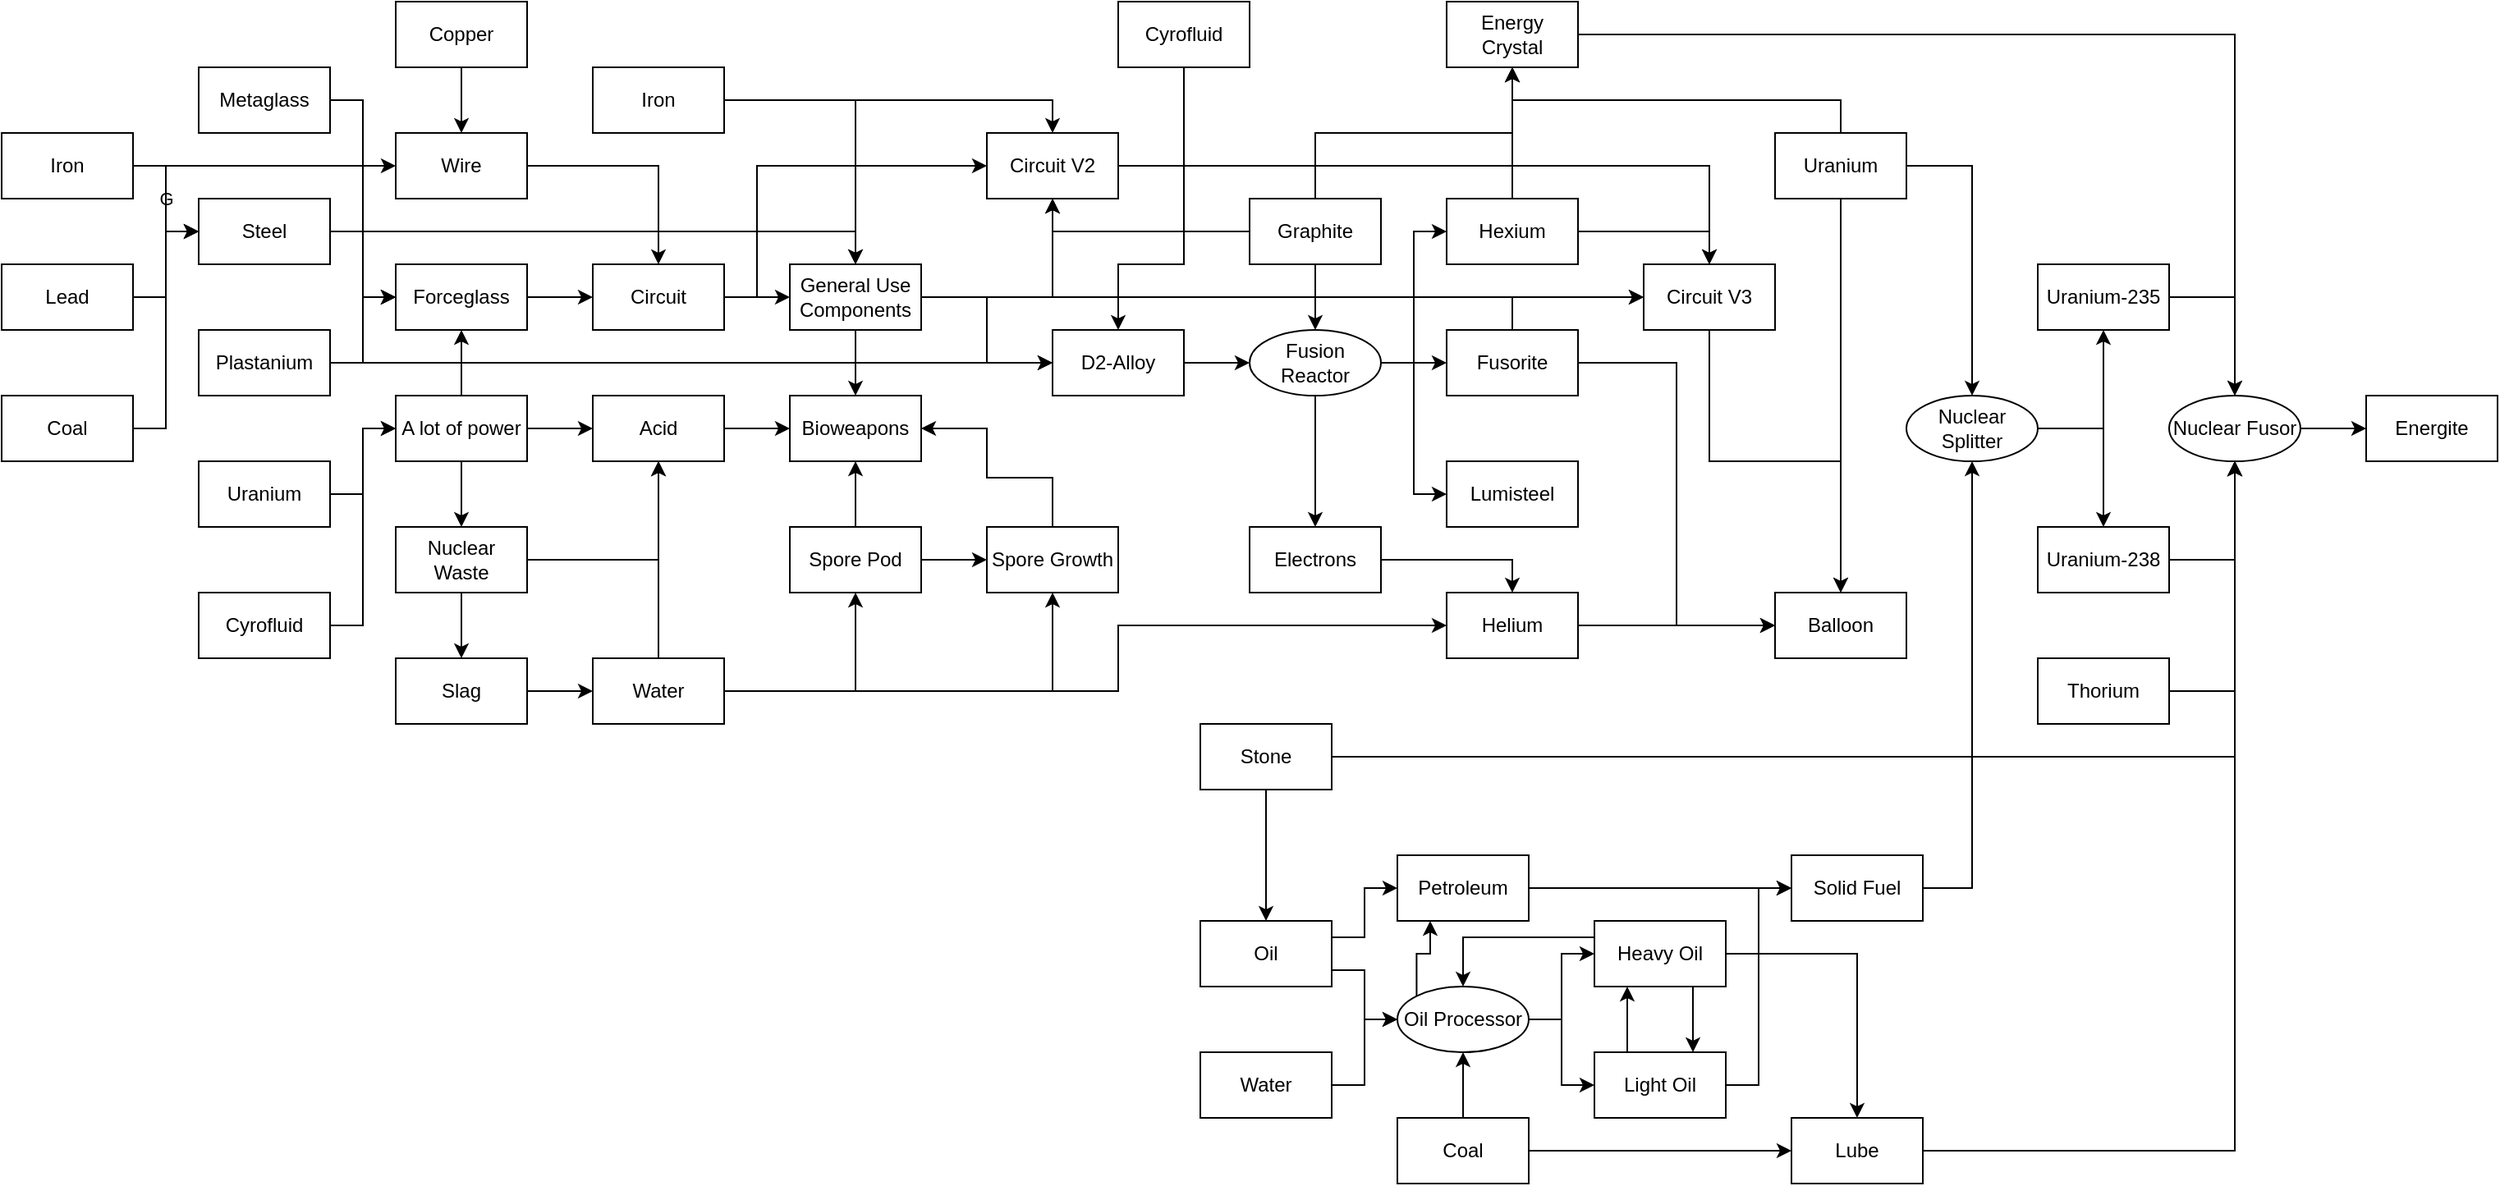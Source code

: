 <mxfile version="24.3.1" type="github">
  <diagram name="Page-1" id="Bimb1eAAOgHkd-6HXs5o">
    <mxGraphModel dx="1078" dy="692" grid="1" gridSize="10" guides="1" tooltips="1" connect="1" arrows="1" fold="1" page="1" pageScale="1" pageWidth="850" pageHeight="1100" math="0" shadow="0">
      <root>
        <mxCell id="0" />
        <mxCell id="1" parent="0" />
        <mxCell id="Ry1sQUkulVnR_nhh22BN-6" value="G" style="edgeStyle=orthogonalEdgeStyle;rounded=0;orthogonalLoop=1;jettySize=auto;html=1;exitX=1;exitY=0.5;exitDx=0;exitDy=0;entryX=0;entryY=0.5;entryDx=0;entryDy=0;labelBackgroundColor=none;fontColor=default;" parent="1" source="Ry1sQUkulVnR_nhh22BN-3" target="Ry1sQUkulVnR_nhh22BN-5" edge="1">
          <mxGeometry relative="1" as="geometry" />
        </mxCell>
        <mxCell id="Ry1sQUkulVnR_nhh22BN-40" style="edgeStyle=orthogonalEdgeStyle;rounded=0;orthogonalLoop=1;jettySize=auto;html=1;exitX=1;exitY=0.5;exitDx=0;exitDy=0;entryX=0;entryY=0.5;entryDx=0;entryDy=0;" parent="1" source="Ry1sQUkulVnR_nhh22BN-3" target="Ry1sQUkulVnR_nhh22BN-38" edge="1">
          <mxGeometry relative="1" as="geometry" />
        </mxCell>
        <mxCell id="Ry1sQUkulVnR_nhh22BN-3" value="Iron" style="rounded=0;whiteSpace=wrap;html=1;labelBackgroundColor=none;" parent="1" vertex="1">
          <mxGeometry x="40" y="120" width="80" height="40" as="geometry" />
        </mxCell>
        <mxCell id="Ry1sQUkulVnR_nhh22BN-7" style="edgeStyle=orthogonalEdgeStyle;rounded=0;orthogonalLoop=1;jettySize=auto;html=1;exitX=1;exitY=0.5;exitDx=0;exitDy=0;entryX=0;entryY=0.5;entryDx=0;entryDy=0;labelBackgroundColor=none;fontColor=default;" parent="1" source="Ry1sQUkulVnR_nhh22BN-4" target="Ry1sQUkulVnR_nhh22BN-5" edge="1">
          <mxGeometry relative="1" as="geometry" />
        </mxCell>
        <mxCell id="Ry1sQUkulVnR_nhh22BN-4" value="Lead" style="rounded=0;whiteSpace=wrap;html=1;labelBackgroundColor=none;" parent="1" vertex="1">
          <mxGeometry x="40" y="200" width="80" height="40" as="geometry" />
        </mxCell>
        <mxCell id="Ry1sQUkulVnR_nhh22BN-16" style="edgeStyle=orthogonalEdgeStyle;rounded=0;orthogonalLoop=1;jettySize=auto;html=1;exitX=1;exitY=0.5;exitDx=0;exitDy=0;entryX=0;entryY=0.5;entryDx=0;entryDy=0;labelBackgroundColor=none;fontColor=default;" parent="1" source="Ry1sQUkulVnR_nhh22BN-5" target="Ry1sQUkulVnR_nhh22BN-14" edge="1">
          <mxGeometry relative="1" as="geometry" />
        </mxCell>
        <mxCell id="Ry1sQUkulVnR_nhh22BN-99" style="edgeStyle=orthogonalEdgeStyle;rounded=0;orthogonalLoop=1;jettySize=auto;html=1;exitX=1;exitY=0.5;exitDx=0;exitDy=0;entryX=0.5;entryY=0;entryDx=0;entryDy=0;" parent="1" source="Ry1sQUkulVnR_nhh22BN-5" target="Ry1sQUkulVnR_nhh22BN-47" edge="1">
          <mxGeometry relative="1" as="geometry" />
        </mxCell>
        <mxCell id="Ry1sQUkulVnR_nhh22BN-5" value="Steel" style="rounded=0;whiteSpace=wrap;html=1;labelBackgroundColor=none;" parent="1" vertex="1">
          <mxGeometry x="160" y="160" width="80" height="40" as="geometry" />
        </mxCell>
        <mxCell id="Ry1sQUkulVnR_nhh22BN-11" style="edgeStyle=orthogonalEdgeStyle;rounded=0;orthogonalLoop=1;jettySize=auto;html=1;exitX=1;exitY=0.5;exitDx=0;exitDy=0;entryX=0;entryY=0.5;entryDx=0;entryDy=0;labelBackgroundColor=none;fontColor=default;" parent="1" source="Ry1sQUkulVnR_nhh22BN-9" target="Ry1sQUkulVnR_nhh22BN-5" edge="1">
          <mxGeometry relative="1" as="geometry" />
        </mxCell>
        <mxCell id="Ry1sQUkulVnR_nhh22BN-9" value="Coal" style="rounded=0;whiteSpace=wrap;html=1;labelBackgroundColor=none;" parent="1" vertex="1">
          <mxGeometry x="40" y="280" width="80" height="40" as="geometry" />
        </mxCell>
        <mxCell id="Ry1sQUkulVnR_nhh22BN-15" style="edgeStyle=orthogonalEdgeStyle;rounded=0;orthogonalLoop=1;jettySize=auto;html=1;exitX=1;exitY=0.5;exitDx=0;exitDy=0;entryX=0;entryY=0.5;entryDx=0;entryDy=0;labelBackgroundColor=none;fontColor=default;" parent="1" source="Ry1sQUkulVnR_nhh22BN-12" target="Ry1sQUkulVnR_nhh22BN-14" edge="1">
          <mxGeometry relative="1" as="geometry">
            <Array as="points">
              <mxPoint x="260" y="260" />
              <mxPoint x="260" y="220" />
            </Array>
          </mxGeometry>
        </mxCell>
        <mxCell id="Ry1sQUkulVnR_nhh22BN-97" style="edgeStyle=orthogonalEdgeStyle;rounded=0;orthogonalLoop=1;jettySize=auto;html=1;exitX=1;exitY=0.5;exitDx=0;exitDy=0;entryX=0;entryY=0.5;entryDx=0;entryDy=0;" parent="1" source="Ry1sQUkulVnR_nhh22BN-12" target="Ry1sQUkulVnR_nhh22BN-71" edge="1">
          <mxGeometry relative="1" as="geometry" />
        </mxCell>
        <mxCell id="Ry1sQUkulVnR_nhh22BN-12" value="Plastanium" style="rounded=0;whiteSpace=wrap;html=1;labelBackgroundColor=none;" parent="1" vertex="1">
          <mxGeometry x="160" y="240" width="80" height="40" as="geometry" />
        </mxCell>
        <mxCell id="Ry1sQUkulVnR_nhh22BN-52" style="edgeStyle=orthogonalEdgeStyle;rounded=0;orthogonalLoop=1;jettySize=auto;html=1;exitX=1;exitY=0.5;exitDx=0;exitDy=0;" parent="1" source="Ry1sQUkulVnR_nhh22BN-14" target="Ry1sQUkulVnR_nhh22BN-44" edge="1">
          <mxGeometry relative="1" as="geometry" />
        </mxCell>
        <mxCell id="Ry1sQUkulVnR_nhh22BN-14" value="Forceglass" style="rounded=0;whiteSpace=wrap;html=1;labelBackgroundColor=none;" parent="1" vertex="1">
          <mxGeometry x="280" y="200" width="80" height="40" as="geometry" />
        </mxCell>
        <mxCell id="Ry1sQUkulVnR_nhh22BN-35" style="edgeStyle=orthogonalEdgeStyle;rounded=0;orthogonalLoop=1;jettySize=auto;html=1;exitX=1;exitY=0.5;exitDx=0;exitDy=0;" parent="1" source="Ry1sQUkulVnR_nhh22BN-18" target="Ry1sQUkulVnR_nhh22BN-19" edge="1">
          <mxGeometry relative="1" as="geometry" />
        </mxCell>
        <mxCell id="Ry1sQUkulVnR_nhh22BN-18" value="Uranium" style="rounded=0;whiteSpace=wrap;html=1;labelBackgroundColor=none;" parent="1" vertex="1">
          <mxGeometry x="160" y="320" width="80" height="40" as="geometry" />
        </mxCell>
        <mxCell id="Ry1sQUkulVnR_nhh22BN-24" style="edgeStyle=orthogonalEdgeStyle;rounded=0;orthogonalLoop=1;jettySize=auto;html=1;exitX=0.5;exitY=1;exitDx=0;exitDy=0;" parent="1" source="Ry1sQUkulVnR_nhh22BN-19" target="Ry1sQUkulVnR_nhh22BN-23" edge="1">
          <mxGeometry relative="1" as="geometry" />
        </mxCell>
        <mxCell id="Ry1sQUkulVnR_nhh22BN-33" style="edgeStyle=orthogonalEdgeStyle;rounded=0;orthogonalLoop=1;jettySize=auto;html=1;exitX=0.5;exitY=0;exitDx=0;exitDy=0;entryX=0.5;entryY=1;entryDx=0;entryDy=0;" parent="1" source="Ry1sQUkulVnR_nhh22BN-19" target="Ry1sQUkulVnR_nhh22BN-14" edge="1">
          <mxGeometry relative="1" as="geometry" />
        </mxCell>
        <mxCell id="Ry1sQUkulVnR_nhh22BN-34" style="edgeStyle=orthogonalEdgeStyle;rounded=0;orthogonalLoop=1;jettySize=auto;html=1;exitX=1;exitY=0.5;exitDx=0;exitDy=0;entryX=0;entryY=0.5;entryDx=0;entryDy=0;" parent="1" source="Ry1sQUkulVnR_nhh22BN-19" target="Ry1sQUkulVnR_nhh22BN-30" edge="1">
          <mxGeometry relative="1" as="geometry" />
        </mxCell>
        <mxCell id="Ry1sQUkulVnR_nhh22BN-19" value="A lot of power" style="rounded=0;whiteSpace=wrap;html=1;labelBackgroundColor=none;" parent="1" vertex="1">
          <mxGeometry x="280" y="280" width="80" height="40" as="geometry" />
        </mxCell>
        <mxCell id="Ry1sQUkulVnR_nhh22BN-28" style="edgeStyle=orthogonalEdgeStyle;rounded=0;orthogonalLoop=1;jettySize=auto;html=1;exitX=0.5;exitY=1;exitDx=0;exitDy=0;entryX=0.5;entryY=0;entryDx=0;entryDy=0;" parent="1" source="Ry1sQUkulVnR_nhh22BN-23" target="Ry1sQUkulVnR_nhh22BN-25" edge="1">
          <mxGeometry relative="1" as="geometry" />
        </mxCell>
        <mxCell id="Ry1sQUkulVnR_nhh22BN-32" style="edgeStyle=orthogonalEdgeStyle;rounded=0;orthogonalLoop=1;jettySize=auto;html=1;exitX=1;exitY=0.5;exitDx=0;exitDy=0;entryX=0.5;entryY=1;entryDx=0;entryDy=0;" parent="1" source="Ry1sQUkulVnR_nhh22BN-23" target="Ry1sQUkulVnR_nhh22BN-30" edge="1">
          <mxGeometry relative="1" as="geometry" />
        </mxCell>
        <mxCell id="Ry1sQUkulVnR_nhh22BN-23" value="Nuclear Waste" style="rounded=0;whiteSpace=wrap;html=1;labelBackgroundColor=none;" parent="1" vertex="1">
          <mxGeometry x="280" y="360" width="80" height="40" as="geometry" />
        </mxCell>
        <mxCell id="Ry1sQUkulVnR_nhh22BN-29" style="edgeStyle=orthogonalEdgeStyle;rounded=0;orthogonalLoop=1;jettySize=auto;html=1;exitX=1;exitY=0.5;exitDx=0;exitDy=0;entryX=0;entryY=0.5;entryDx=0;entryDy=0;" parent="1" source="Ry1sQUkulVnR_nhh22BN-25" target="Ry1sQUkulVnR_nhh22BN-27" edge="1">
          <mxGeometry relative="1" as="geometry" />
        </mxCell>
        <mxCell id="Ry1sQUkulVnR_nhh22BN-25" value="Slag" style="rounded=0;whiteSpace=wrap;html=1;" parent="1" vertex="1">
          <mxGeometry x="280" y="440" width="80" height="40" as="geometry" />
        </mxCell>
        <mxCell id="Ry1sQUkulVnR_nhh22BN-31" style="edgeStyle=orthogonalEdgeStyle;rounded=0;orthogonalLoop=1;jettySize=auto;html=1;exitX=0.5;exitY=0;exitDx=0;exitDy=0;entryX=0.5;entryY=1;entryDx=0;entryDy=0;" parent="1" source="Ry1sQUkulVnR_nhh22BN-27" target="Ry1sQUkulVnR_nhh22BN-30" edge="1">
          <mxGeometry relative="1" as="geometry" />
        </mxCell>
        <mxCell id="Ry1sQUkulVnR_nhh22BN-64" style="edgeStyle=orthogonalEdgeStyle;rounded=0;orthogonalLoop=1;jettySize=auto;html=1;exitX=1;exitY=0.5;exitDx=0;exitDy=0;entryX=0.5;entryY=1;entryDx=0;entryDy=0;" parent="1" source="Ry1sQUkulVnR_nhh22BN-27" target="Ry1sQUkulVnR_nhh22BN-55" edge="1">
          <mxGeometry relative="1" as="geometry" />
        </mxCell>
        <mxCell id="Ry1sQUkulVnR_nhh22BN-66" style="edgeStyle=orthogonalEdgeStyle;rounded=0;orthogonalLoop=1;jettySize=auto;html=1;exitX=1;exitY=0.5;exitDx=0;exitDy=0;entryX=0.5;entryY=1;entryDx=0;entryDy=0;" parent="1" source="Ry1sQUkulVnR_nhh22BN-27" target="Ry1sQUkulVnR_nhh22BN-65" edge="1">
          <mxGeometry relative="1" as="geometry" />
        </mxCell>
        <mxCell id="Ry1sQUkulVnR_nhh22BN-120" style="edgeStyle=orthogonalEdgeStyle;rounded=0;orthogonalLoop=1;jettySize=auto;html=1;exitX=1;exitY=0.5;exitDx=0;exitDy=0;" parent="1" source="Ry1sQUkulVnR_nhh22BN-27" target="Ry1sQUkulVnR_nhh22BN-119" edge="1">
          <mxGeometry relative="1" as="geometry">
            <Array as="points">
              <mxPoint x="720" y="460" />
              <mxPoint x="720" y="420" />
            </Array>
          </mxGeometry>
        </mxCell>
        <mxCell id="Ry1sQUkulVnR_nhh22BN-27" value="Water" style="rounded=0;whiteSpace=wrap;html=1;" parent="1" vertex="1">
          <mxGeometry x="400" y="440" width="80" height="40" as="geometry" />
        </mxCell>
        <mxCell id="Ry1sQUkulVnR_nhh22BN-59" style="edgeStyle=orthogonalEdgeStyle;rounded=0;orthogonalLoop=1;jettySize=auto;html=1;exitX=1;exitY=0.5;exitDx=0;exitDy=0;entryX=0;entryY=0.5;entryDx=0;entryDy=0;" parent="1" source="Ry1sQUkulVnR_nhh22BN-30" target="Ry1sQUkulVnR_nhh22BN-56" edge="1">
          <mxGeometry relative="1" as="geometry" />
        </mxCell>
        <mxCell id="Ry1sQUkulVnR_nhh22BN-30" value="Acid" style="rounded=0;whiteSpace=wrap;html=1;" parent="1" vertex="1">
          <mxGeometry x="400" y="280" width="80" height="40" as="geometry" />
        </mxCell>
        <mxCell id="Ry1sQUkulVnR_nhh22BN-37" style="edgeStyle=orthogonalEdgeStyle;rounded=0;orthogonalLoop=1;jettySize=auto;html=1;exitX=1;exitY=0.5;exitDx=0;exitDy=0;entryX=0;entryY=0.5;entryDx=0;entryDy=0;" parent="1" source="Ry1sQUkulVnR_nhh22BN-36" target="Ry1sQUkulVnR_nhh22BN-14" edge="1">
          <mxGeometry relative="1" as="geometry" />
        </mxCell>
        <mxCell id="Ry1sQUkulVnR_nhh22BN-36" value="Metaglass" style="rounded=0;whiteSpace=wrap;html=1;" parent="1" vertex="1">
          <mxGeometry x="160" y="80" width="80" height="40" as="geometry" />
        </mxCell>
        <mxCell id="Ry1sQUkulVnR_nhh22BN-46" style="edgeStyle=orthogonalEdgeStyle;rounded=0;orthogonalLoop=1;jettySize=auto;html=1;exitX=1;exitY=0.5;exitDx=0;exitDy=0;entryX=0.5;entryY=0;entryDx=0;entryDy=0;" parent="1" source="Ry1sQUkulVnR_nhh22BN-38" target="Ry1sQUkulVnR_nhh22BN-44" edge="1">
          <mxGeometry relative="1" as="geometry" />
        </mxCell>
        <mxCell id="Ry1sQUkulVnR_nhh22BN-38" value="Wire" style="rounded=0;whiteSpace=wrap;html=1;" parent="1" vertex="1">
          <mxGeometry x="280" y="120" width="80" height="40" as="geometry" />
        </mxCell>
        <mxCell id="Ry1sQUkulVnR_nhh22BN-43" style="edgeStyle=orthogonalEdgeStyle;rounded=0;orthogonalLoop=1;jettySize=auto;html=1;exitX=0.5;exitY=1;exitDx=0;exitDy=0;entryX=0.5;entryY=0;entryDx=0;entryDy=0;" parent="1" source="Ry1sQUkulVnR_nhh22BN-41" target="Ry1sQUkulVnR_nhh22BN-38" edge="1">
          <mxGeometry relative="1" as="geometry" />
        </mxCell>
        <mxCell id="Ry1sQUkulVnR_nhh22BN-41" value="Copper" style="rounded=0;whiteSpace=wrap;html=1;" parent="1" vertex="1">
          <mxGeometry x="280" y="40" width="80" height="40" as="geometry" />
        </mxCell>
        <mxCell id="Ry1sQUkulVnR_nhh22BN-48" style="edgeStyle=orthogonalEdgeStyle;rounded=0;orthogonalLoop=1;jettySize=auto;html=1;exitX=1;exitY=0.5;exitDx=0;exitDy=0;entryX=0;entryY=0.5;entryDx=0;entryDy=0;" parent="1" source="Ry1sQUkulVnR_nhh22BN-44" target="Ry1sQUkulVnR_nhh22BN-47" edge="1">
          <mxGeometry relative="1" as="geometry" />
        </mxCell>
        <mxCell id="Ry1sQUkulVnR_nhh22BN-62" style="edgeStyle=orthogonalEdgeStyle;rounded=0;orthogonalLoop=1;jettySize=auto;html=1;exitX=1;exitY=0.5;exitDx=0;exitDy=0;entryX=0;entryY=0.5;entryDx=0;entryDy=0;" parent="1" source="Ry1sQUkulVnR_nhh22BN-44" target="Ry1sQUkulVnR_nhh22BN-60" edge="1">
          <mxGeometry relative="1" as="geometry">
            <Array as="points">
              <mxPoint x="500" y="220" />
              <mxPoint x="500" y="140" />
            </Array>
          </mxGeometry>
        </mxCell>
        <mxCell id="Ry1sQUkulVnR_nhh22BN-44" value="Circuit" style="rounded=0;whiteSpace=wrap;html=1;" parent="1" vertex="1">
          <mxGeometry x="400" y="200" width="80" height="40" as="geometry" />
        </mxCell>
        <mxCell id="Ry1sQUkulVnR_nhh22BN-57" style="edgeStyle=orthogonalEdgeStyle;rounded=0;orthogonalLoop=1;jettySize=auto;html=1;exitX=0.5;exitY=1;exitDx=0;exitDy=0;entryX=0.5;entryY=0;entryDx=0;entryDy=0;" parent="1" source="Ry1sQUkulVnR_nhh22BN-47" target="Ry1sQUkulVnR_nhh22BN-56" edge="1">
          <mxGeometry relative="1" as="geometry" />
        </mxCell>
        <mxCell id="Ry1sQUkulVnR_nhh22BN-61" style="edgeStyle=orthogonalEdgeStyle;rounded=0;orthogonalLoop=1;jettySize=auto;html=1;exitX=1;exitY=0.5;exitDx=0;exitDy=0;entryX=0.5;entryY=1;entryDx=0;entryDy=0;" parent="1" source="Ry1sQUkulVnR_nhh22BN-47" target="Ry1sQUkulVnR_nhh22BN-60" edge="1">
          <mxGeometry relative="1" as="geometry" />
        </mxCell>
        <mxCell id="Ry1sQUkulVnR_nhh22BN-73" style="edgeStyle=orthogonalEdgeStyle;rounded=0;orthogonalLoop=1;jettySize=auto;html=1;exitX=1;exitY=0.5;exitDx=0;exitDy=0;entryX=0;entryY=0.5;entryDx=0;entryDy=0;" parent="1" source="Ry1sQUkulVnR_nhh22BN-47" target="Ry1sQUkulVnR_nhh22BN-71" edge="1">
          <mxGeometry relative="1" as="geometry" />
        </mxCell>
        <mxCell id="Ry1sQUkulVnR_nhh22BN-126" style="edgeStyle=orthogonalEdgeStyle;rounded=0;orthogonalLoop=1;jettySize=auto;html=1;exitX=1;exitY=0.5;exitDx=0;exitDy=0;entryX=0;entryY=0.5;entryDx=0;entryDy=0;" parent="1" source="Ry1sQUkulVnR_nhh22BN-47" target="Ry1sQUkulVnR_nhh22BN-125" edge="1">
          <mxGeometry relative="1" as="geometry" />
        </mxCell>
        <mxCell id="Ry1sQUkulVnR_nhh22BN-47" value="General Use Components" style="rounded=0;whiteSpace=wrap;html=1;" parent="1" vertex="1">
          <mxGeometry x="520" y="200" width="80" height="40" as="geometry" />
        </mxCell>
        <mxCell id="Ry1sQUkulVnR_nhh22BN-54" style="edgeStyle=orthogonalEdgeStyle;rounded=0;orthogonalLoop=1;jettySize=auto;html=1;exitX=1;exitY=0.5;exitDx=0;exitDy=0;entryX=0.5;entryY=0;entryDx=0;entryDy=0;" parent="1" source="Ry1sQUkulVnR_nhh22BN-50" target="Ry1sQUkulVnR_nhh22BN-47" edge="1">
          <mxGeometry relative="1" as="geometry" />
        </mxCell>
        <mxCell id="Ry1sQUkulVnR_nhh22BN-70" style="edgeStyle=orthogonalEdgeStyle;rounded=0;orthogonalLoop=1;jettySize=auto;html=1;exitX=1;exitY=0.5;exitDx=0;exitDy=0;entryX=0.5;entryY=0;entryDx=0;entryDy=0;" parent="1" source="Ry1sQUkulVnR_nhh22BN-50" target="Ry1sQUkulVnR_nhh22BN-60" edge="1">
          <mxGeometry relative="1" as="geometry" />
        </mxCell>
        <mxCell id="Ry1sQUkulVnR_nhh22BN-50" value="Iron" style="rounded=0;whiteSpace=wrap;html=1;" parent="1" vertex="1">
          <mxGeometry x="400" y="80" width="80" height="40" as="geometry" />
        </mxCell>
        <mxCell id="Ry1sQUkulVnR_nhh22BN-63" style="edgeStyle=orthogonalEdgeStyle;rounded=0;orthogonalLoop=1;jettySize=auto;html=1;exitX=0.5;exitY=0;exitDx=0;exitDy=0;entryX=0.5;entryY=1;entryDx=0;entryDy=0;" parent="1" source="Ry1sQUkulVnR_nhh22BN-55" target="Ry1sQUkulVnR_nhh22BN-56" edge="1">
          <mxGeometry relative="1" as="geometry" />
        </mxCell>
        <mxCell id="Ry1sQUkulVnR_nhh22BN-67" style="edgeStyle=orthogonalEdgeStyle;rounded=0;orthogonalLoop=1;jettySize=auto;html=1;exitX=1;exitY=0.5;exitDx=0;exitDy=0;" parent="1" source="Ry1sQUkulVnR_nhh22BN-55" target="Ry1sQUkulVnR_nhh22BN-65" edge="1">
          <mxGeometry relative="1" as="geometry" />
        </mxCell>
        <mxCell id="Ry1sQUkulVnR_nhh22BN-55" value="Spore Pod" style="rounded=0;whiteSpace=wrap;html=1;" parent="1" vertex="1">
          <mxGeometry x="520" y="360" width="80" height="40" as="geometry" />
        </mxCell>
        <mxCell id="Ry1sQUkulVnR_nhh22BN-56" value="Bioweapons" style="rounded=0;whiteSpace=wrap;html=1;" parent="1" vertex="1">
          <mxGeometry x="520" y="280" width="80" height="40" as="geometry" />
        </mxCell>
        <mxCell id="Ry1sQUkulVnR_nhh22BN-128" style="edgeStyle=orthogonalEdgeStyle;rounded=0;orthogonalLoop=1;jettySize=auto;html=1;exitX=1;exitY=0.5;exitDx=0;exitDy=0;entryX=0.5;entryY=0;entryDx=0;entryDy=0;" parent="1" source="Ry1sQUkulVnR_nhh22BN-60" target="Ry1sQUkulVnR_nhh22BN-125" edge="1">
          <mxGeometry relative="1" as="geometry" />
        </mxCell>
        <mxCell id="Ry1sQUkulVnR_nhh22BN-60" value="Circuit V2" style="rounded=0;whiteSpace=wrap;html=1;" parent="1" vertex="1">
          <mxGeometry x="640" y="120" width="80" height="40" as="geometry" />
        </mxCell>
        <mxCell id="Ry1sQUkulVnR_nhh22BN-68" style="edgeStyle=orthogonalEdgeStyle;rounded=0;orthogonalLoop=1;jettySize=auto;html=1;exitX=0.5;exitY=0;exitDx=0;exitDy=0;entryX=1;entryY=0.5;entryDx=0;entryDy=0;" parent="1" source="Ry1sQUkulVnR_nhh22BN-65" target="Ry1sQUkulVnR_nhh22BN-56" edge="1">
          <mxGeometry relative="1" as="geometry">
            <Array as="points">
              <mxPoint x="680" y="330" />
              <mxPoint x="640" y="330" />
              <mxPoint x="640" y="300" />
            </Array>
          </mxGeometry>
        </mxCell>
        <mxCell id="Ry1sQUkulVnR_nhh22BN-65" value="Spore Growth" style="rounded=0;whiteSpace=wrap;html=1;" parent="1" vertex="1">
          <mxGeometry x="640" y="360" width="80" height="40" as="geometry" />
        </mxCell>
        <mxCell id="Ry1sQUkulVnR_nhh22BN-106" style="edgeStyle=orthogonalEdgeStyle;rounded=0;orthogonalLoop=1;jettySize=auto;html=1;exitX=1;exitY=0.5;exitDx=0;exitDy=0;entryX=0;entryY=0.5;entryDx=0;entryDy=0;" parent="1" source="Ry1sQUkulVnR_nhh22BN-71" target="Ry1sQUkulVnR_nhh22BN-104" edge="1">
          <mxGeometry relative="1" as="geometry" />
        </mxCell>
        <mxCell id="Ry1sQUkulVnR_nhh22BN-71" value="D2-Alloy" style="rounded=0;whiteSpace=wrap;html=1;" parent="1" vertex="1">
          <mxGeometry x="680" y="240" width="80" height="40" as="geometry" />
        </mxCell>
        <mxCell id="Ry1sQUkulVnR_nhh22BN-75" style="edgeStyle=orthogonalEdgeStyle;rounded=0;orthogonalLoop=1;jettySize=auto;html=1;exitX=1;exitY=0.5;exitDx=0;exitDy=0;entryX=0;entryY=0.5;entryDx=0;entryDy=0;" parent="1" source="Ry1sQUkulVnR_nhh22BN-74" target="Ry1sQUkulVnR_nhh22BN-19" edge="1">
          <mxGeometry relative="1" as="geometry" />
        </mxCell>
        <mxCell id="Ry1sQUkulVnR_nhh22BN-74" value="Cyrofluid" style="rounded=0;whiteSpace=wrap;html=1;labelBackgroundColor=none;" parent="1" vertex="1">
          <mxGeometry x="160" y="400" width="80" height="40" as="geometry" />
        </mxCell>
        <mxCell id="Ry1sQUkulVnR_nhh22BN-78" style="edgeStyle=orthogonalEdgeStyle;rounded=0;orthogonalLoop=1;jettySize=auto;html=1;exitX=0.5;exitY=1;exitDx=0;exitDy=0;entryX=0.5;entryY=0;entryDx=0;entryDy=0;" parent="1" source="Ry1sQUkulVnR_nhh22BN-77" target="Ry1sQUkulVnR_nhh22BN-71" edge="1">
          <mxGeometry relative="1" as="geometry">
            <Array as="points">
              <mxPoint x="760" y="200" />
              <mxPoint x="720" y="200" />
            </Array>
          </mxGeometry>
        </mxCell>
        <mxCell id="Ry1sQUkulVnR_nhh22BN-77" value="Cyrofluid" style="rounded=0;whiteSpace=wrap;html=1;labelBackgroundColor=none;" parent="1" vertex="1">
          <mxGeometry x="720" y="40" width="80" height="40" as="geometry" />
        </mxCell>
        <mxCell id="Ry1sQUkulVnR_nhh22BN-105" style="edgeStyle=orthogonalEdgeStyle;rounded=0;orthogonalLoop=1;jettySize=auto;html=1;exitX=0.5;exitY=1;exitDx=0;exitDy=0;entryX=0.5;entryY=0;entryDx=0;entryDy=0;" parent="1" source="Ry1sQUkulVnR_nhh22BN-100" target="Ry1sQUkulVnR_nhh22BN-104" edge="1">
          <mxGeometry relative="1" as="geometry" />
        </mxCell>
        <mxCell id="Ry1sQUkulVnR_nhh22BN-127" style="edgeStyle=orthogonalEdgeStyle;rounded=0;orthogonalLoop=1;jettySize=auto;html=1;exitX=0;exitY=0.5;exitDx=0;exitDy=0;entryX=0.5;entryY=1;entryDx=0;entryDy=0;" parent="1" source="Ry1sQUkulVnR_nhh22BN-100" target="Ry1sQUkulVnR_nhh22BN-60" edge="1">
          <mxGeometry relative="1" as="geometry" />
        </mxCell>
        <mxCell id="8AkIuI7Jk4yrGeYrj108-32" style="edgeStyle=orthogonalEdgeStyle;rounded=0;orthogonalLoop=1;jettySize=auto;html=1;exitX=0.5;exitY=0;exitDx=0;exitDy=0;entryX=0.5;entryY=1;entryDx=0;entryDy=0;" edge="1" parent="1" source="Ry1sQUkulVnR_nhh22BN-100" target="8AkIuI7Jk4yrGeYrj108-27">
          <mxGeometry relative="1" as="geometry" />
        </mxCell>
        <mxCell id="Ry1sQUkulVnR_nhh22BN-100" value="Graphite" style="rounded=0;whiteSpace=wrap;html=1;" parent="1" vertex="1">
          <mxGeometry x="800" y="160" width="80" height="40" as="geometry" />
        </mxCell>
        <mxCell id="Ry1sQUkulVnR_nhh22BN-114" style="edgeStyle=orthogonalEdgeStyle;rounded=0;orthogonalLoop=1;jettySize=auto;html=1;exitX=1;exitY=0.5;exitDx=0;exitDy=0;entryX=0;entryY=0.5;entryDx=0;entryDy=0;" parent="1" source="Ry1sQUkulVnR_nhh22BN-104" target="Ry1sQUkulVnR_nhh22BN-107" edge="1">
          <mxGeometry relative="1" as="geometry" />
        </mxCell>
        <mxCell id="Ry1sQUkulVnR_nhh22BN-115" style="edgeStyle=orthogonalEdgeStyle;rounded=0;orthogonalLoop=1;jettySize=auto;html=1;exitX=1;exitY=0.5;exitDx=0;exitDy=0;entryX=0;entryY=0.5;entryDx=0;entryDy=0;" parent="1" source="Ry1sQUkulVnR_nhh22BN-104" target="Ry1sQUkulVnR_nhh22BN-109" edge="1">
          <mxGeometry relative="1" as="geometry" />
        </mxCell>
        <mxCell id="Ry1sQUkulVnR_nhh22BN-116" style="edgeStyle=orthogonalEdgeStyle;rounded=0;orthogonalLoop=1;jettySize=auto;html=1;exitX=1;exitY=0.5;exitDx=0;exitDy=0;entryX=0;entryY=0.5;entryDx=0;entryDy=0;" parent="1" source="Ry1sQUkulVnR_nhh22BN-104" target="Ry1sQUkulVnR_nhh22BN-113" edge="1">
          <mxGeometry relative="1" as="geometry" />
        </mxCell>
        <mxCell id="Ry1sQUkulVnR_nhh22BN-118" style="edgeStyle=orthogonalEdgeStyle;rounded=0;orthogonalLoop=1;jettySize=auto;html=1;exitX=0.5;exitY=1;exitDx=0;exitDy=0;" parent="1" source="Ry1sQUkulVnR_nhh22BN-104" target="Ry1sQUkulVnR_nhh22BN-117" edge="1">
          <mxGeometry relative="1" as="geometry" />
        </mxCell>
        <mxCell id="Ry1sQUkulVnR_nhh22BN-104" value="Fusion Reactor" style="ellipse;whiteSpace=wrap;html=1;" parent="1" vertex="1">
          <mxGeometry x="800" y="240" width="80" height="40" as="geometry" />
        </mxCell>
        <mxCell id="Ry1sQUkulVnR_nhh22BN-107" value="Lumisteel" style="rounded=0;whiteSpace=wrap;html=1;" parent="1" vertex="1">
          <mxGeometry x="920" y="320" width="80" height="40" as="geometry" />
        </mxCell>
        <mxCell id="Ry1sQUkulVnR_nhh22BN-141" style="edgeStyle=orthogonalEdgeStyle;rounded=0;orthogonalLoop=1;jettySize=auto;html=1;exitX=0.5;exitY=0;exitDx=0;exitDy=0;entryX=0;entryY=0.5;entryDx=0;entryDy=0;" parent="1" source="Ry1sQUkulVnR_nhh22BN-109" target="Ry1sQUkulVnR_nhh22BN-125" edge="1">
          <mxGeometry relative="1" as="geometry" />
        </mxCell>
        <mxCell id="Ry1sQUkulVnR_nhh22BN-148" style="edgeStyle=orthogonalEdgeStyle;rounded=0;orthogonalLoop=1;jettySize=auto;html=1;exitX=1;exitY=0.5;exitDx=0;exitDy=0;entryX=0;entryY=0.5;entryDx=0;entryDy=0;" parent="1" source="Ry1sQUkulVnR_nhh22BN-109" target="Ry1sQUkulVnR_nhh22BN-145" edge="1">
          <mxGeometry relative="1" as="geometry" />
        </mxCell>
        <mxCell id="Ry1sQUkulVnR_nhh22BN-109" value="Fusorite" style="rounded=0;whiteSpace=wrap;html=1;" parent="1" vertex="1">
          <mxGeometry x="920" y="240" width="80" height="40" as="geometry" />
        </mxCell>
        <mxCell id="Ry1sQUkulVnR_nhh22BN-129" style="edgeStyle=orthogonalEdgeStyle;rounded=0;orthogonalLoop=1;jettySize=auto;html=1;exitX=1;exitY=0.5;exitDx=0;exitDy=0;entryX=0.5;entryY=0;entryDx=0;entryDy=0;" parent="1" source="Ry1sQUkulVnR_nhh22BN-113" target="Ry1sQUkulVnR_nhh22BN-125" edge="1">
          <mxGeometry relative="1" as="geometry" />
        </mxCell>
        <mxCell id="8AkIuI7Jk4yrGeYrj108-29" style="edgeStyle=orthogonalEdgeStyle;rounded=0;orthogonalLoop=1;jettySize=auto;html=1;exitX=0.5;exitY=0;exitDx=0;exitDy=0;" edge="1" parent="1" source="Ry1sQUkulVnR_nhh22BN-113" target="8AkIuI7Jk4yrGeYrj108-27">
          <mxGeometry relative="1" as="geometry" />
        </mxCell>
        <mxCell id="Ry1sQUkulVnR_nhh22BN-113" value="Hexium" style="rounded=0;whiteSpace=wrap;html=1;" parent="1" vertex="1">
          <mxGeometry x="920" y="160" width="80" height="40" as="geometry" />
        </mxCell>
        <mxCell id="Ry1sQUkulVnR_nhh22BN-122" style="edgeStyle=orthogonalEdgeStyle;rounded=0;orthogonalLoop=1;jettySize=auto;html=1;exitX=1;exitY=0.5;exitDx=0;exitDy=0;entryX=0.5;entryY=0;entryDx=0;entryDy=0;" parent="1" source="Ry1sQUkulVnR_nhh22BN-117" target="Ry1sQUkulVnR_nhh22BN-119" edge="1">
          <mxGeometry relative="1" as="geometry" />
        </mxCell>
        <mxCell id="Ry1sQUkulVnR_nhh22BN-117" value="Electrons" style="rounded=0;whiteSpace=wrap;html=1;" parent="1" vertex="1">
          <mxGeometry x="800" y="360" width="80" height="40" as="geometry" />
        </mxCell>
        <mxCell id="Ry1sQUkulVnR_nhh22BN-149" style="edgeStyle=orthogonalEdgeStyle;rounded=0;orthogonalLoop=1;jettySize=auto;html=1;exitX=1;exitY=0.5;exitDx=0;exitDy=0;entryX=0;entryY=0.5;entryDx=0;entryDy=0;" parent="1" source="Ry1sQUkulVnR_nhh22BN-119" target="Ry1sQUkulVnR_nhh22BN-145" edge="1">
          <mxGeometry relative="1" as="geometry" />
        </mxCell>
        <mxCell id="Ry1sQUkulVnR_nhh22BN-119" value="Helium" style="rounded=0;whiteSpace=wrap;html=1;" parent="1" vertex="1">
          <mxGeometry x="920" y="400" width="80" height="40" as="geometry" />
        </mxCell>
        <mxCell id="Ry1sQUkulVnR_nhh22BN-147" style="edgeStyle=orthogonalEdgeStyle;rounded=0;orthogonalLoop=1;jettySize=auto;html=1;exitX=0.5;exitY=1;exitDx=0;exitDy=0;entryX=0.5;entryY=0;entryDx=0;entryDy=0;" parent="1" source="Ry1sQUkulVnR_nhh22BN-125" target="Ry1sQUkulVnR_nhh22BN-145" edge="1">
          <mxGeometry relative="1" as="geometry" />
        </mxCell>
        <mxCell id="Ry1sQUkulVnR_nhh22BN-125" value="Circuit V3" style="rounded=0;whiteSpace=wrap;html=1;" parent="1" vertex="1">
          <mxGeometry x="1040" y="200" width="80" height="40" as="geometry" />
        </mxCell>
        <mxCell id="Ry1sQUkulVnR_nhh22BN-146" style="edgeStyle=orthogonalEdgeStyle;rounded=0;orthogonalLoop=1;jettySize=auto;html=1;exitX=0.5;exitY=1;exitDx=0;exitDy=0;entryX=0.5;entryY=0;entryDx=0;entryDy=0;" parent="1" source="Ry1sQUkulVnR_nhh22BN-143" target="Ry1sQUkulVnR_nhh22BN-145" edge="1">
          <mxGeometry relative="1" as="geometry" />
        </mxCell>
        <mxCell id="Ry1sQUkulVnR_nhh22BN-153" style="edgeStyle=orthogonalEdgeStyle;rounded=0;orthogonalLoop=1;jettySize=auto;html=1;exitX=1;exitY=0.5;exitDx=0;exitDy=0;entryX=0.5;entryY=0;entryDx=0;entryDy=0;" parent="1" source="Ry1sQUkulVnR_nhh22BN-143" target="Ry1sQUkulVnR_nhh22BN-151" edge="1">
          <mxGeometry relative="1" as="geometry" />
        </mxCell>
        <mxCell id="8AkIuI7Jk4yrGeYrj108-31" style="edgeStyle=orthogonalEdgeStyle;rounded=0;orthogonalLoop=1;jettySize=auto;html=1;exitX=0.5;exitY=0;exitDx=0;exitDy=0;entryX=0.5;entryY=1;entryDx=0;entryDy=0;" edge="1" parent="1" source="Ry1sQUkulVnR_nhh22BN-143" target="8AkIuI7Jk4yrGeYrj108-27">
          <mxGeometry relative="1" as="geometry" />
        </mxCell>
        <mxCell id="Ry1sQUkulVnR_nhh22BN-143" value="Uranium" style="rounded=0;whiteSpace=wrap;html=1;labelBackgroundColor=none;" parent="1" vertex="1">
          <mxGeometry x="1120" y="120" width="80" height="40" as="geometry" />
        </mxCell>
        <mxCell id="Ry1sQUkulVnR_nhh22BN-145" value="Balloon" style="rounded=0;whiteSpace=wrap;html=1;" parent="1" vertex="1">
          <mxGeometry x="1120" y="400" width="80" height="40" as="geometry" />
        </mxCell>
        <mxCell id="Ry1sQUkulVnR_nhh22BN-156" style="edgeStyle=orthogonalEdgeStyle;rounded=0;orthogonalLoop=1;jettySize=auto;html=1;exitX=1;exitY=0.5;exitDx=0;exitDy=0;" parent="1" source="Ry1sQUkulVnR_nhh22BN-151" target="Ry1sQUkulVnR_nhh22BN-155" edge="1">
          <mxGeometry relative="1" as="geometry" />
        </mxCell>
        <mxCell id="Ry1sQUkulVnR_nhh22BN-158" style="edgeStyle=orthogonalEdgeStyle;rounded=0;orthogonalLoop=1;jettySize=auto;html=1;exitX=1;exitY=0.5;exitDx=0;exitDy=0;" parent="1" source="Ry1sQUkulVnR_nhh22BN-151" target="Ry1sQUkulVnR_nhh22BN-157" edge="1">
          <mxGeometry relative="1" as="geometry" />
        </mxCell>
        <mxCell id="Ry1sQUkulVnR_nhh22BN-151" value="Nuclear Splitter" style="ellipse;whiteSpace=wrap;html=1;" parent="1" vertex="1">
          <mxGeometry x="1200" y="280" width="80" height="40" as="geometry" />
        </mxCell>
        <mxCell id="Ry1sQUkulVnR_nhh22BN-161" style="edgeStyle=orthogonalEdgeStyle;rounded=0;orthogonalLoop=1;jettySize=auto;html=1;exitX=1;exitY=0.5;exitDx=0;exitDy=0;" parent="1" source="Ry1sQUkulVnR_nhh22BN-155" target="Ry1sQUkulVnR_nhh22BN-159" edge="1">
          <mxGeometry relative="1" as="geometry" />
        </mxCell>
        <mxCell id="Ry1sQUkulVnR_nhh22BN-155" value="Uranium-235" style="rounded=0;whiteSpace=wrap;html=1;labelBackgroundColor=none;" parent="1" vertex="1">
          <mxGeometry x="1280" y="200" width="80" height="40" as="geometry" />
        </mxCell>
        <mxCell id="Ry1sQUkulVnR_nhh22BN-160" style="edgeStyle=orthogonalEdgeStyle;rounded=0;orthogonalLoop=1;jettySize=auto;html=1;exitX=1;exitY=0.5;exitDx=0;exitDy=0;" parent="1" source="Ry1sQUkulVnR_nhh22BN-157" target="Ry1sQUkulVnR_nhh22BN-159" edge="1">
          <mxGeometry relative="1" as="geometry" />
        </mxCell>
        <mxCell id="Ry1sQUkulVnR_nhh22BN-157" value="Uranium-238" style="rounded=0;whiteSpace=wrap;html=1;labelBackgroundColor=none;" parent="1" vertex="1">
          <mxGeometry x="1280" y="360" width="80" height="40" as="geometry" />
        </mxCell>
        <mxCell id="Ry1sQUkulVnR_nhh22BN-166" style="edgeStyle=orthogonalEdgeStyle;rounded=0;orthogonalLoop=1;jettySize=auto;html=1;exitX=1;exitY=0.5;exitDx=0;exitDy=0;entryX=0;entryY=0.5;entryDx=0;entryDy=0;" parent="1" source="Ry1sQUkulVnR_nhh22BN-159" target="Ry1sQUkulVnR_nhh22BN-165" edge="1">
          <mxGeometry relative="1" as="geometry" />
        </mxCell>
        <mxCell id="Ry1sQUkulVnR_nhh22BN-159" value="Nuclear Fusor" style="ellipse;whiteSpace=wrap;html=1;" parent="1" vertex="1">
          <mxGeometry x="1360" y="280" width="80" height="40" as="geometry" />
        </mxCell>
        <mxCell id="Ry1sQUkulVnR_nhh22BN-164" style="edgeStyle=orthogonalEdgeStyle;rounded=0;orthogonalLoop=1;jettySize=auto;html=1;exitX=1;exitY=0.5;exitDx=0;exitDy=0;entryX=0.5;entryY=1;entryDx=0;entryDy=0;" parent="1" source="Ry1sQUkulVnR_nhh22BN-162" target="Ry1sQUkulVnR_nhh22BN-159" edge="1">
          <mxGeometry relative="1" as="geometry" />
        </mxCell>
        <mxCell id="Ry1sQUkulVnR_nhh22BN-162" value="Thorium" style="rounded=0;whiteSpace=wrap;html=1;" parent="1" vertex="1">
          <mxGeometry x="1280" y="440" width="80" height="40" as="geometry" />
        </mxCell>
        <mxCell id="Ry1sQUkulVnR_nhh22BN-165" value="Energite" style="rounded=0;whiteSpace=wrap;html=1;" parent="1" vertex="1">
          <mxGeometry x="1480" y="280" width="80" height="40" as="geometry" />
        </mxCell>
        <mxCell id="Ry1sQUkulVnR_nhh22BN-169" style="edgeStyle=orthogonalEdgeStyle;rounded=0;orthogonalLoop=1;jettySize=auto;html=1;exitX=1;exitY=0.5;exitDx=0;exitDy=0;entryX=0;entryY=0.5;entryDx=0;entryDy=0;" parent="1" source="Ry1sQUkulVnR_nhh22BN-167" target="Ry1sQUkulVnR_nhh22BN-168" edge="1">
          <mxGeometry relative="1" as="geometry">
            <Array as="points">
              <mxPoint x="850" y="610" />
              <mxPoint x="870" y="610" />
              <mxPoint x="870" y="580" />
            </Array>
          </mxGeometry>
        </mxCell>
        <mxCell id="Ry1sQUkulVnR_nhh22BN-173" style="edgeStyle=orthogonalEdgeStyle;rounded=0;orthogonalLoop=1;jettySize=auto;html=1;exitX=1;exitY=0.5;exitDx=0;exitDy=0;entryX=0;entryY=0.5;entryDx=0;entryDy=0;" parent="1" source="Ry1sQUkulVnR_nhh22BN-167" target="Ry1sQUkulVnR_nhh22BN-171" edge="1">
          <mxGeometry relative="1" as="geometry">
            <Array as="points">
              <mxPoint x="850" y="630" />
              <mxPoint x="870" y="630" />
              <mxPoint x="870" y="660" />
            </Array>
          </mxGeometry>
        </mxCell>
        <mxCell id="Ry1sQUkulVnR_nhh22BN-167" value="Oil" style="rounded=0;whiteSpace=wrap;html=1;" parent="1" vertex="1">
          <mxGeometry x="770" y="600" width="80" height="40" as="geometry" />
        </mxCell>
        <mxCell id="8AkIuI7Jk4yrGeYrj108-22" style="edgeStyle=orthogonalEdgeStyle;rounded=0;orthogonalLoop=1;jettySize=auto;html=1;exitX=1;exitY=0.5;exitDx=0;exitDy=0;" edge="1" parent="1" source="Ry1sQUkulVnR_nhh22BN-168" target="8AkIuI7Jk4yrGeYrj108-21">
          <mxGeometry relative="1" as="geometry" />
        </mxCell>
        <mxCell id="Ry1sQUkulVnR_nhh22BN-168" value="Petroleum" style="rounded=0;whiteSpace=wrap;html=1;" parent="1" vertex="1">
          <mxGeometry x="890" y="560" width="80" height="40" as="geometry" />
        </mxCell>
        <mxCell id="Ry1sQUkulVnR_nhh22BN-172" style="edgeStyle=orthogonalEdgeStyle;rounded=0;orthogonalLoop=1;jettySize=auto;html=1;exitX=1;exitY=0.5;exitDx=0;exitDy=0;entryX=0;entryY=0.5;entryDx=0;entryDy=0;" parent="1" source="Ry1sQUkulVnR_nhh22BN-170" target="Ry1sQUkulVnR_nhh22BN-171" edge="1">
          <mxGeometry relative="1" as="geometry" />
        </mxCell>
        <mxCell id="Ry1sQUkulVnR_nhh22BN-170" value="Water" style="rounded=0;whiteSpace=wrap;html=1;" parent="1" vertex="1">
          <mxGeometry x="770" y="680" width="80" height="40" as="geometry" />
        </mxCell>
        <mxCell id="Ry1sQUkulVnR_nhh22BN-178" style="edgeStyle=orthogonalEdgeStyle;rounded=0;orthogonalLoop=1;jettySize=auto;html=1;exitX=1;exitY=0.5;exitDx=0;exitDy=0;entryX=0;entryY=0.5;entryDx=0;entryDy=0;" parent="1" source="Ry1sQUkulVnR_nhh22BN-171" target="Ry1sQUkulVnR_nhh22BN-177" edge="1">
          <mxGeometry relative="1" as="geometry" />
        </mxCell>
        <mxCell id="Ry1sQUkulVnR_nhh22BN-179" style="edgeStyle=orthogonalEdgeStyle;rounded=0;orthogonalLoop=1;jettySize=auto;html=1;exitX=1;exitY=0.5;exitDx=0;exitDy=0;entryX=0;entryY=0.5;entryDx=0;entryDy=0;" parent="1" source="Ry1sQUkulVnR_nhh22BN-171" target="Ry1sQUkulVnR_nhh22BN-176" edge="1">
          <mxGeometry relative="1" as="geometry" />
        </mxCell>
        <mxCell id="8AkIuI7Jk4yrGeYrj108-9" style="edgeStyle=orthogonalEdgeStyle;rounded=0;orthogonalLoop=1;jettySize=auto;html=1;exitX=0;exitY=0;exitDx=0;exitDy=0;entryX=0.25;entryY=1;entryDx=0;entryDy=0;" edge="1" parent="1" source="Ry1sQUkulVnR_nhh22BN-171" target="Ry1sQUkulVnR_nhh22BN-168">
          <mxGeometry relative="1" as="geometry" />
        </mxCell>
        <mxCell id="Ry1sQUkulVnR_nhh22BN-171" value="Oil Processor" style="ellipse;whiteSpace=wrap;html=1;" parent="1" vertex="1">
          <mxGeometry x="890" y="640" width="80" height="40" as="geometry" />
        </mxCell>
        <mxCell id="8AkIuI7Jk4yrGeYrj108-3" style="edgeStyle=orthogonalEdgeStyle;rounded=0;orthogonalLoop=1;jettySize=auto;html=1;exitX=0.75;exitY=1;exitDx=0;exitDy=0;entryX=0.75;entryY=0;entryDx=0;entryDy=0;" edge="1" parent="1" source="Ry1sQUkulVnR_nhh22BN-176" target="Ry1sQUkulVnR_nhh22BN-177">
          <mxGeometry relative="1" as="geometry" />
        </mxCell>
        <mxCell id="8AkIuI7Jk4yrGeYrj108-7" style="edgeStyle=orthogonalEdgeStyle;rounded=0;orthogonalLoop=1;jettySize=auto;html=1;exitX=0;exitY=0.25;exitDx=0;exitDy=0;entryX=0.5;entryY=0;entryDx=0;entryDy=0;" edge="1" parent="1" source="Ry1sQUkulVnR_nhh22BN-176" target="Ry1sQUkulVnR_nhh22BN-171">
          <mxGeometry relative="1" as="geometry" />
        </mxCell>
        <mxCell id="8AkIuI7Jk4yrGeYrj108-19" style="edgeStyle=orthogonalEdgeStyle;rounded=0;orthogonalLoop=1;jettySize=auto;html=1;exitX=1;exitY=0.5;exitDx=0;exitDy=0;" edge="1" parent="1" source="Ry1sQUkulVnR_nhh22BN-176" target="8AkIuI7Jk4yrGeYrj108-18">
          <mxGeometry relative="1" as="geometry" />
        </mxCell>
        <mxCell id="Ry1sQUkulVnR_nhh22BN-176" value="Heavy Oil" style="rounded=0;whiteSpace=wrap;html=1;" parent="1" vertex="1">
          <mxGeometry x="1010" y="600" width="80" height="40" as="geometry" />
        </mxCell>
        <mxCell id="8AkIuI7Jk4yrGeYrj108-4" style="edgeStyle=orthogonalEdgeStyle;rounded=0;orthogonalLoop=1;jettySize=auto;html=1;exitX=0.25;exitY=0;exitDx=0;exitDy=0;entryX=0.25;entryY=1;entryDx=0;entryDy=0;" edge="1" parent="1" source="Ry1sQUkulVnR_nhh22BN-177" target="Ry1sQUkulVnR_nhh22BN-176">
          <mxGeometry relative="1" as="geometry">
            <mxPoint x="1030.333" y="650" as="targetPoint" />
          </mxGeometry>
        </mxCell>
        <mxCell id="8AkIuI7Jk4yrGeYrj108-36" style="edgeStyle=orthogonalEdgeStyle;rounded=0;orthogonalLoop=1;jettySize=auto;html=1;exitX=1;exitY=0.5;exitDx=0;exitDy=0;entryX=0;entryY=0.5;entryDx=0;entryDy=0;" edge="1" parent="1" source="Ry1sQUkulVnR_nhh22BN-177" target="8AkIuI7Jk4yrGeYrj108-21">
          <mxGeometry relative="1" as="geometry" />
        </mxCell>
        <mxCell id="Ry1sQUkulVnR_nhh22BN-177" value="Light Oil" style="rounded=0;whiteSpace=wrap;html=1;" parent="1" vertex="1">
          <mxGeometry x="1010" y="680" width="80" height="40" as="geometry" />
        </mxCell>
        <mxCell id="8AkIuI7Jk4yrGeYrj108-8" style="edgeStyle=orthogonalEdgeStyle;rounded=0;orthogonalLoop=1;jettySize=auto;html=1;exitX=0.5;exitY=0;exitDx=0;exitDy=0;entryX=0.5;entryY=1;entryDx=0;entryDy=0;" edge="1" parent="1" source="8AkIuI7Jk4yrGeYrj108-5" target="Ry1sQUkulVnR_nhh22BN-171">
          <mxGeometry relative="1" as="geometry" />
        </mxCell>
        <mxCell id="8AkIuI7Jk4yrGeYrj108-35" style="edgeStyle=orthogonalEdgeStyle;rounded=0;orthogonalLoop=1;jettySize=auto;html=1;exitX=1;exitY=0.5;exitDx=0;exitDy=0;" edge="1" parent="1" source="8AkIuI7Jk4yrGeYrj108-5" target="8AkIuI7Jk4yrGeYrj108-18">
          <mxGeometry relative="1" as="geometry" />
        </mxCell>
        <mxCell id="8AkIuI7Jk4yrGeYrj108-5" value="Coal" style="rounded=0;whiteSpace=wrap;html=1;" vertex="1" parent="1">
          <mxGeometry x="890" y="720" width="80" height="40" as="geometry" />
        </mxCell>
        <mxCell id="8AkIuI7Jk4yrGeYrj108-34" style="edgeStyle=orthogonalEdgeStyle;rounded=0;orthogonalLoop=1;jettySize=auto;html=1;exitX=1;exitY=0.5;exitDx=0;exitDy=0;entryX=0.5;entryY=1;entryDx=0;entryDy=0;" edge="1" parent="1" source="8AkIuI7Jk4yrGeYrj108-18" target="Ry1sQUkulVnR_nhh22BN-159">
          <mxGeometry relative="1" as="geometry" />
        </mxCell>
        <mxCell id="8AkIuI7Jk4yrGeYrj108-18" value="Lube" style="rounded=0;whiteSpace=wrap;html=1;" vertex="1" parent="1">
          <mxGeometry x="1130" y="720" width="80" height="40" as="geometry" />
        </mxCell>
        <mxCell id="8AkIuI7Jk4yrGeYrj108-25" style="edgeStyle=orthogonalEdgeStyle;rounded=0;orthogonalLoop=1;jettySize=auto;html=1;exitX=1;exitY=0.5;exitDx=0;exitDy=0;" edge="1" parent="1" source="8AkIuI7Jk4yrGeYrj108-21" target="Ry1sQUkulVnR_nhh22BN-151">
          <mxGeometry relative="1" as="geometry" />
        </mxCell>
        <mxCell id="8AkIuI7Jk4yrGeYrj108-21" value="Solid Fuel" style="rounded=0;whiteSpace=wrap;html=1;" vertex="1" parent="1">
          <mxGeometry x="1130" y="560" width="80" height="40" as="geometry" />
        </mxCell>
        <mxCell id="8AkIuI7Jk4yrGeYrj108-33" style="edgeStyle=orthogonalEdgeStyle;rounded=0;orthogonalLoop=1;jettySize=auto;html=1;exitX=1;exitY=0.5;exitDx=0;exitDy=0;entryX=0.5;entryY=0;entryDx=0;entryDy=0;" edge="1" parent="1" source="8AkIuI7Jk4yrGeYrj108-27" target="Ry1sQUkulVnR_nhh22BN-159">
          <mxGeometry relative="1" as="geometry" />
        </mxCell>
        <mxCell id="8AkIuI7Jk4yrGeYrj108-27" value="Energy Crystal" style="rounded=0;whiteSpace=wrap;html=1;" vertex="1" parent="1">
          <mxGeometry x="920" y="40" width="80" height="40" as="geometry" />
        </mxCell>
        <mxCell id="8AkIuI7Jk4yrGeYrj108-39" style="edgeStyle=orthogonalEdgeStyle;rounded=0;orthogonalLoop=1;jettySize=auto;html=1;exitX=0.5;exitY=1;exitDx=0;exitDy=0;entryX=0.5;entryY=0;entryDx=0;entryDy=0;" edge="1" parent="1" source="8AkIuI7Jk4yrGeYrj108-37" target="Ry1sQUkulVnR_nhh22BN-167">
          <mxGeometry relative="1" as="geometry" />
        </mxCell>
        <mxCell id="8AkIuI7Jk4yrGeYrj108-41" style="edgeStyle=orthogonalEdgeStyle;rounded=0;orthogonalLoop=1;jettySize=auto;html=1;exitX=1;exitY=0.5;exitDx=0;exitDy=0;entryX=0.5;entryY=1;entryDx=0;entryDy=0;" edge="1" parent="1" source="8AkIuI7Jk4yrGeYrj108-37" target="Ry1sQUkulVnR_nhh22BN-159">
          <mxGeometry relative="1" as="geometry" />
        </mxCell>
        <mxCell id="8AkIuI7Jk4yrGeYrj108-37" value="Stone" style="rounded=0;whiteSpace=wrap;html=1;" vertex="1" parent="1">
          <mxGeometry x="770" y="480" width="80" height="40" as="geometry" />
        </mxCell>
      </root>
    </mxGraphModel>
  </diagram>
</mxfile>
